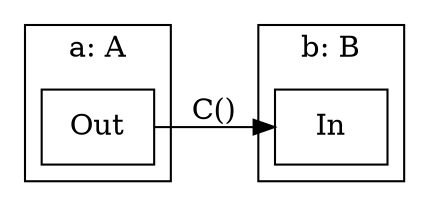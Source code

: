 
digraph ExclusiveChannels {
  graph [rankdir = "LR"];
  
  subgraph cluster_a{
    label = "a: A";
    node [shape = box];
    a_Out[label = Out]
  }

  subgraph cluster_b{
    label = "b: B";
    node [shape = box];
    b_In[label = In]
  }

  
 a_Out -> b_In [label = "C()"];

}
